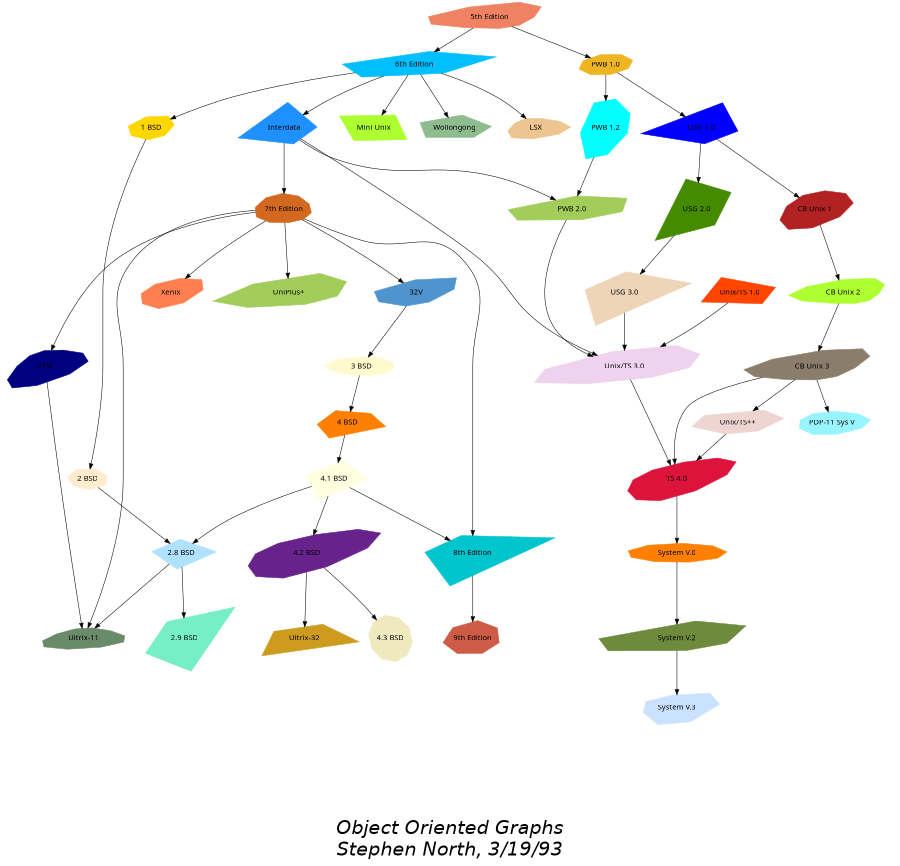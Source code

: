 digraph unix {
	graph [fontname="Helvetica-Oblique", fontsize=36, label="\n\n\n\nObject Oriented Graphs\nStephen North, 3/19/93", size="6,6"];
	node [label="\N", shape=polygon, sides=4, distortion="0.0", orientation="0.0", skew="0.0", color=white, style=filled, fontname="Helvetica-Outline"];
	graph [lp="602,133",
		bb="0,0,1204,1312"];
	"5th Edition" [sides=9, distortion="0.936354", orientation=28, skew="-0.126818", color=salmon2, pos="751,1289", width="2.08", height="0.62"];
	"6th Edition" [sides=5, distortion="0.238792", orientation=11, skew="0.995935", color=deepskyblue, pos="567,1207", width="2.58", height="0.62"];
	"PWB 1.0" [sides=8, distortion="0.019636", orientation=79, skew="-0.440424", color=goldenrod2, pos="867,1207", width="1.25", height="0.51"];
	LSX [sides=9, distortion="-0.698271", orientation=22, skew="-0.195492", color=burlywood2, pos="760,1114", width="1.19", height="0.54"];
	"1 BSD" [sides=7, distortion="0.265084", orientation=26, skew="0.403659", color=gold1, pos="191,1114", width="1.11", height="0.57"];
	"Mini Unix" [distortion="0.039386", orientation=2, skew="-0.461120", color=greenyellow, pos="498,1114", width="1.64", height="0.67"];
	Wollongong [sides=5, distortion="0.228564", orientation=63, skew="-0.062846", color=darkseagreen, pos="637,1114", width="1.72", height="0.62"];
	Interdata [distortion="0.624013", orientation=56, skew="0.101396", color=dodgerblue1, pos="351,1114", width="1.94", height="0.94"];
	"Unix/TS 3.0" [sides=8, distortion="0.731383", orientation=43, skew="-0.824612", color=thistle2, pos="806,791", width="2.64", height="0.75"];
	"PWB 2.0" [sides=6, distortion="0.592100", orientation=34, skew="-0.719269", color=darkolivegreen3, pos="749,1006", width="2.08", height="0.61"];
	"7th Edition" [sides=10, distortion="0.298417", orientation=65, skew="0.310367", color=chocolate, pos="351,1006", width="1.33", height="0.64"];
	"8th Edition" [distortion="-0.997093", orientation=50, skew="-0.061117", color=turquoise3, pos="640,505", width="2.78", height="1.07"];
	"32V" [sides=7, distortion="0.878516", orientation=19, skew="0.592905", color=steelblue3, pos="533,893", width="1.31", height="0.64"];
	V7M [sides=10, distortion="-0.960249", orientation=32, skew="0.460424", color=navy, pos="48,791", width="1.33", height="0.75"];
	"Ultrix-11" [sides=10, distortion="-0.633186", orientation=10, skew="0.333125", color=darkseagreen4, pos="112,391", width="1.56", height="0.53"];
	Xenix [sides=8, distortion="-0.337997", orientation=52, skew="-0.760726", color=coral, pos="243,893", width="1.25", height="0.65"];
	"UniPlus+" [sides=7, distortion="0.788483", orientation=39, skew="-0.526284", color=darkolivegreen3, pos="387,893", width="2.25", height="0.72"];
	"9th Edition" [sides=7, distortion="0.138690", orientation=55, skew="0.554049", color=coral3, pos="667,391", width="1.42", height="0.69"];
	"2 BSD" [sides=7, distortion="-0.010661", orientation=84, skew="0.179249", color=blanchedalmond, pos="105,611", width="1.03", height="0.54"];
	"2.8 BSD" [distortion="-0.239422", orientation=44, skew="0.053841", color=lightskyblue1, pos="258,505", width="1.67", height="0.75"];
	"2.9 BSD" [distortion="-0.843381", orientation=70, skew="-0.601395", color=aquamarine2, pos="258,391", width="2.00", height="1.07"];
	"3 BSD" [sides=10, distortion="0.251820", orientation=18, skew="-0.530618", color=lemonchiffon, pos="501,791", width="1.36", height="0.50"];
	"4 BSD" [sides=5, distortion="-0.772300", orientation=24, skew="-0.028475", color=darkorange1, pos="463,703", width="1.50", height="0.68"];
	"4.1 BSD" [distortion="-0.226170", orientation=38, skew="0.504053", color=lightyellow1, pos="452,611", width="1.64", height="0.85"];
	"4.2 BSD" [sides=10, distortion="-0.807349", orientation=50, skew="-0.908842", color=darkorchid4, pos="447,505", width="2.08", height="0.81"];
	"4.3 BSD" [sides=10, distortion="-0.030619", orientation=76, skew="0.985021", color=lemonchiffon2, pos="557,391", width="1.14", height="0.78"];
	"Ultrix-32" [distortion="-0.644209", orientation=21, skew="0.307836", color=goldenrod3, pos="423,391", width="2.08", height="0.78"];
	"PWB 1.2" [sides=7, distortion="0.640971", orientation=84, skew="-0.768455", color=cyan, pos="867,1114", width="1.28", height="0.92"];
	"USG 1.0" [distortion="0.758942", orientation=42, skew="0.039886", color=blue, pos="1011,1114", width="2.22", height="0.93"];
	"CB Unix 1" [sides=9, distortion="-0.348692", orientation=42, skew="0.767058", color=firebrick, pos="1095,1006", width="1.61", height="0.72"];
	"USG 2.0" [distortion="0.748625", orientation=74, skew="-0.647656", color=chartreuse4, pos="914,1006", width="1.83", height="1.04"];
	"CB Unix 2" [sides=10, distortion="0.851818", orientation=32, skew="-0.020120", color=greenyellow, pos="1135,893", width="1.92", height="0.61"];
	"CB Unix 3" [sides=10, distortion="0.992237", orientation=29, skew="0.256102", color=bisque4, pos="1049,791", width="2.14", height="0.68"];
	"Unix/TS++" [sides=6, distortion="0.545461", orientation=16, skew="0.313589", color=mistyrose2, pos="947,703", width="1.89", height="0.60"];
	"PDP-11 Sys V" [sides=9, distortion="-0.267769", orientation=40, skew="0.271226", color=cadetblue1, pos="1099,703", width="1.83", height="0.56"];
	"USG 3.0" [distortion="-0.848455", orientation=44, skew="0.267152", color=bisque2, pos="806,893", width="2.33", height="1.07"];
	"Unix/TS 1.0" [distortion="0.305594", orientation=75, skew="0.070516", color=orangered, pos="978,893", width="1.94", height="0.72"];
	"TS 4.0" [sides=10, distortion="-0.641701", orientation=50, skew="-0.952502", color=crimson, pos="851,611", width="1.75", height="0.75"];
	"System V.0" [sides=9, distortion="0.021556", orientation=26, skew="-0.729938", color=darkorange1, pos="851,505", width="1.92", height="0.50"];
	"System V.2" [sides=6, distortion="0.985153", orientation=33, skew="-0.399752", color=darkolivegreen4, pos="851,391", width="2.50", height="0.69"];
	"System V.3" [sides=7, distortion="-0.687574", orientation=58, skew="-0.180116", color=lightsteelblue1, pos="851,291", width="1.81", height="0.68"];
	"5th Edition" -> "6th Edition" [pos="e,611,1226 717,1274 690,1261 651,1245 620,1230"];
	"5th Edition" -> "PWB 1.0" [pos="e,847,1221 773,1274 791,1261 818,1242 839,1227"];
	"6th Edition" -> LSX [pos="e,742,1127 603,1194 632,1182 674,1166 708,1148 717,1144 726,1138 734,1133"];
	"6th Edition" -> "1 BSD" [pos="e,223,1129 495,1197 435,1187 347,1171 272,1148 259,1144 245,1138 232,1133"];
	"6th Edition" -> "Mini Unix" [pos="e,515,1138 553,1189 544,1176 532,1160 521,1146"];
	"6th Edition" -> Wollongong [pos="e,624,1132 580,1190 590,1177 605,1156 618,1140"];
	"6th Edition" -> Interdata [pos="e,384,1128 519,1186 481,1170 429,1148 393,1132"];
	Interdata -> "Unix/TS 3.0" [pos="e,755,798 376,1099 425,1070 537,1001 622,932 661,900 666,888 701,854 723,832 728,816 746,803"];
	Interdata -> "PWB 2.0" [pos="e,723,1019 378,1100 393,1093 412,1085 430,1080 530,1051 561,1072 660,1044 678,1039 698,1031 714,1023"];
	Interdata -> "7th Edition" [pos="e,351,1029 351,1094 351,1079 351,1057 351,1039"];
	"7th Edition" -> "8th Edition" [pos="e,634,525 392,998 419,988 428,978 459,968 516,948 550,977 589,932 631,884 608,854 608,791 608,791 608,791 608,703 608,643 622,57\
4 632,535"];
	"7th Edition" -> "32V" [pos="e,515,906 379,990 405,976 444,953 477,932 487,926 497,919 507,912"];
	"7th Edition" -> V7M [pos="e,59,811 305,996 263,985 201,965 156,932 116,901 83,852 64,820"];
	"7th Edition" -> "Ultrix-11" [pos="e,120,409 308,993 268,979 206,955 189,932 153,880 170,854 170,791 170,791 170,791 170,611 170,539 141,459 124,418"];
	"7th Edition" -> Xenix [pos="e,263,914 332,987 315,968 290,941 270,921"];
	"7th Edition" -> "UniPlus+" [pos="e,381,911 357,986 363,968 372,941 378,921"];
	V7M -> "Ultrix-11" [pos="e,106,408 48,770 47,732 48,649 59,580 69,521 91,454 103,418"];
	"8th Edition" -> "9th Edition" [pos="e,662,413 646,481 650,464 655,442 660,423"];
	"1 BSD" -> "2 BSD" [pos="e,109,629 181,1094 164,1056 128,970 128,893 128,893 128,893 128,791 128,737 117,674 111,639"];
	"2 BSD" -> "2.8 BSD" [pos="e,236,520 126,596 152,578 198,546 228,526"];
	"2.8 BSD" -> "Ultrix-11" [pos="e,133,408 236,488 211,468 170,436 141,414"];
	"2.8 BSD" -> "2.9 BSD" [pos="e,258,415 258,481 258,465 258,443 258,425"];
	"32V" -> "3 BSD" [pos="e,507,809 527,873 522,858 515,836 510,819"];
	"3 BSD" -> "4 BSD" [pos="e,470,720 494,775 488,762 480,744 474,729"];
	"4 BSD" -> "4.1 BSD" [pos="e,455,634 461,683 459,671 457,657 456,644"];
	"4.1 BSD" -> "4.2 BSD" [pos="e,448,524 451,589 450,573 449,551 449,534"];
	"4.1 BSD" -> "2.8 BSD" [pos="e,283,519 417,592 382,573 328,543 292,524"];
	"4.1 BSD" -> "8th Edition" [pos="e,613,520 476,597 508,579 567,547 604,525"];
	"4.2 BSD" -> "4.3 BSD" [pos="e,534,414 464,488 480,470 507,443 527,421"];
	"4.2 BSD" -> "Ultrix-32" [pos="e,427,410 442,481 439,463 433,439 429,420"];
	"PWB 1.0" -> "PWB 1.2" [pos="e,867,1143 867,1189 867,1179 867,1166 867,1153"];
	"PWB 1.0" -> "USG 1.0" [pos="e,989,1129 888,1193 912,1178 952,1152 980,1134"];
	"PWB 1.2" -> "PWB 2.0" [pos="e,772,1027 831,1081 815,1066 795,1048 780,1034"];
	"USG 1.0" -> "CB Unix 1" [pos="e,1080,1025 1025,1096 1038,1079 1059,1053 1074,1033"];
	"USG 1.0" -> "USG 2.0" [pos="e,938,1033 995,1096 981,1081 962,1059 945,1041"];
	"CB Unix 1" -> "CB Unix 2" [pos="e,1128,912 1102,986 1109,968 1118,942 1125,922"];
	"CB Unix 2" -> "CB Unix 3" [pos="e,1068,814 1121,877 1109,862 1090,840 1075,822"];
	"CB Unix 3" -> "Unix/TS++" [pos="e,971,723 1028,773 1014,760 995,744 979,730"];
	"CB Unix 3" -> "PDP-11 Sys V" [pos="e,1089,721 1059,773 1066,761 1076,744 1084,730"];
	"USG 2.0" -> "USG 3.0" [pos="e,826,915 885,976 869,960 849,939 833,922"];
	"USG 3.0" -> "Unix/TS 3.0" [pos="e,806,812 806,869 806,855 806,837 806,822"];
	"PWB 2.0" -> "Unix/TS 3.0" [pos="e,773,804 737,988 719,958 690,898 713,854 724,833 745,819 764,809"];
	"Unix/TS 1.0" -> "Unix/TS 3.0" [pos="e,849,817 949,876 924,861 888,839 858,822"];
	"Unix/TS 3.0" -> "TS 4.0" [pos="e,847,629 810,774 818,743 835,676 844,639"];
	"Unix/TS++" -> "TS 4.0" [pos="e,876,635 927,683 914,671 897,656 883,642"];
	"CB Unix 3" -> "TS 4.0" [pos="e,849,629 981,779 937,773 906,772 870,728 850,703 847,665 848,639"];
	"TS 4.0" -> "System V.0" [pos="e,851,523 851,590 851,573 851,551 851,533"];
	"System V.0" -> "System V.2" [pos="e,851,411 851,488 851,470 851,443 851,421"];
	"System V.2" -> "System V.3" [pos="e,851,309 851,373 851,358 851,336 851,319"];
}
